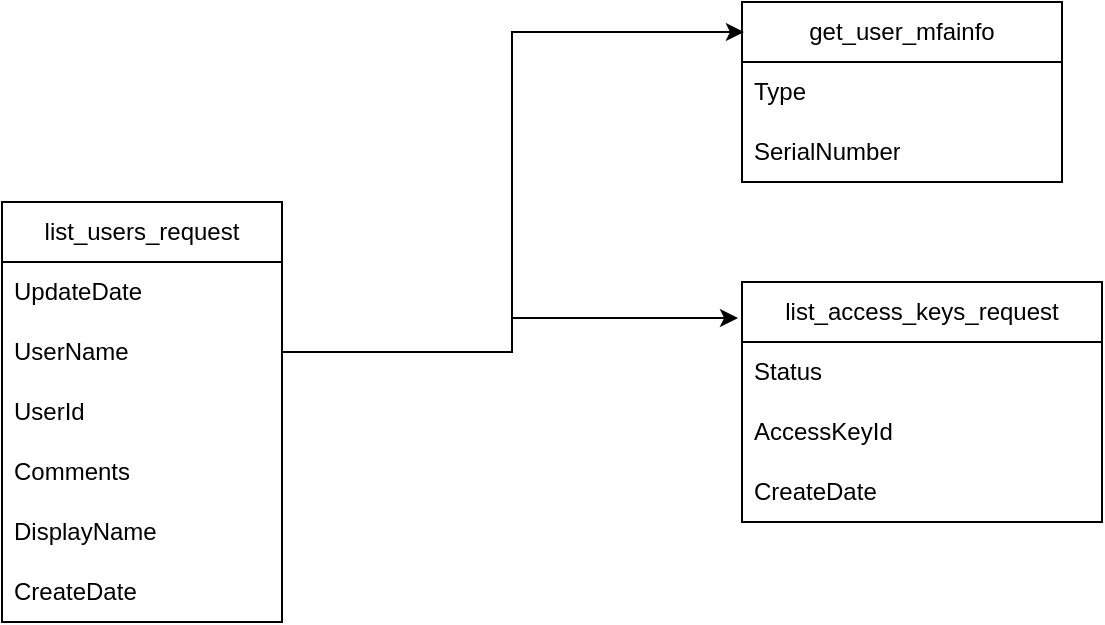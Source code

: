 <mxfile version="24.6.4" type="github">
  <diagram name="第 1 页" id="qgJlCf7dbx8LFe6jDjku">
    <mxGraphModel dx="1426" dy="793" grid="1" gridSize="10" guides="1" tooltips="1" connect="1" arrows="1" fold="1" page="1" pageScale="1" pageWidth="827" pageHeight="1169" math="0" shadow="0">
      <root>
        <mxCell id="0" />
        <mxCell id="1" parent="0" />
        <mxCell id="kxppfkElTFDK9CEzVDiU-2" value="list_users_request" style="swimlane;fontStyle=0;childLayout=stackLayout;horizontal=1;startSize=30;horizontalStack=0;resizeParent=1;resizeParentMax=0;resizeLast=0;collapsible=1;marginBottom=0;whiteSpace=wrap;html=1;" vertex="1" parent="1">
          <mxGeometry x="100" y="210" width="140" height="210" as="geometry" />
        </mxCell>
        <mxCell id="kxppfkElTFDK9CEzVDiU-3" value="UpdateDate" style="text;strokeColor=none;fillColor=none;align=left;verticalAlign=middle;spacingLeft=4;spacingRight=4;overflow=hidden;points=[[0,0.5],[1,0.5]];portConstraint=eastwest;rotatable=0;whiteSpace=wrap;html=1;" vertex="1" parent="kxppfkElTFDK9CEzVDiU-2">
          <mxGeometry y="30" width="140" height="30" as="geometry" />
        </mxCell>
        <mxCell id="kxppfkElTFDK9CEzVDiU-4" value="UserName" style="text;strokeColor=none;fillColor=none;align=left;verticalAlign=middle;spacingLeft=4;spacingRight=4;overflow=hidden;points=[[0,0.5],[1,0.5]];portConstraint=eastwest;rotatable=0;whiteSpace=wrap;html=1;" vertex="1" parent="kxppfkElTFDK9CEzVDiU-2">
          <mxGeometry y="60" width="140" height="30" as="geometry" />
        </mxCell>
        <mxCell id="kxppfkElTFDK9CEzVDiU-5" value="UserId" style="text;strokeColor=none;fillColor=none;align=left;verticalAlign=middle;spacingLeft=4;spacingRight=4;overflow=hidden;points=[[0,0.5],[1,0.5]];portConstraint=eastwest;rotatable=0;whiteSpace=wrap;html=1;" vertex="1" parent="kxppfkElTFDK9CEzVDiU-2">
          <mxGeometry y="90" width="140" height="30" as="geometry" />
        </mxCell>
        <mxCell id="kxppfkElTFDK9CEzVDiU-6" value="Comments" style="text;strokeColor=none;fillColor=none;align=left;verticalAlign=middle;spacingLeft=4;spacingRight=4;overflow=hidden;points=[[0,0.5],[1,0.5]];portConstraint=eastwest;rotatable=0;whiteSpace=wrap;html=1;" vertex="1" parent="kxppfkElTFDK9CEzVDiU-2">
          <mxGeometry y="120" width="140" height="30" as="geometry" />
        </mxCell>
        <mxCell id="kxppfkElTFDK9CEzVDiU-7" value="DisplayName" style="text;strokeColor=none;fillColor=none;align=left;verticalAlign=middle;spacingLeft=4;spacingRight=4;overflow=hidden;points=[[0,0.5],[1,0.5]];portConstraint=eastwest;rotatable=0;whiteSpace=wrap;html=1;" vertex="1" parent="kxppfkElTFDK9CEzVDiU-2">
          <mxGeometry y="150" width="140" height="30" as="geometry" />
        </mxCell>
        <mxCell id="kxppfkElTFDK9CEzVDiU-8" value="CreateDate" style="text;strokeColor=none;fillColor=none;align=left;verticalAlign=middle;spacingLeft=4;spacingRight=4;overflow=hidden;points=[[0,0.5],[1,0.5]];portConstraint=eastwest;rotatable=0;whiteSpace=wrap;html=1;" vertex="1" parent="kxppfkElTFDK9CEzVDiU-2">
          <mxGeometry y="180" width="140" height="30" as="geometry" />
        </mxCell>
        <mxCell id="kxppfkElTFDK9CEzVDiU-9" value="get_user_mfainfo" style="swimlane;fontStyle=0;childLayout=stackLayout;horizontal=1;startSize=30;horizontalStack=0;resizeParent=1;resizeParentMax=0;resizeLast=0;collapsible=1;marginBottom=0;whiteSpace=wrap;html=1;" vertex="1" parent="1">
          <mxGeometry x="470" y="110" width="160" height="90" as="geometry" />
        </mxCell>
        <mxCell id="kxppfkElTFDK9CEzVDiU-10" value="Type" style="text;strokeColor=none;fillColor=none;align=left;verticalAlign=middle;spacingLeft=4;spacingRight=4;overflow=hidden;points=[[0,0.5],[1,0.5]];portConstraint=eastwest;rotatable=0;whiteSpace=wrap;html=1;" vertex="1" parent="kxppfkElTFDK9CEzVDiU-9">
          <mxGeometry y="30" width="160" height="30" as="geometry" />
        </mxCell>
        <mxCell id="kxppfkElTFDK9CEzVDiU-11" value="SerialNumber" style="text;strokeColor=none;fillColor=none;align=left;verticalAlign=middle;spacingLeft=4;spacingRight=4;overflow=hidden;points=[[0,0.5],[1,0.5]];portConstraint=eastwest;rotatable=0;whiteSpace=wrap;html=1;" vertex="1" parent="kxppfkElTFDK9CEzVDiU-9">
          <mxGeometry y="60" width="160" height="30" as="geometry" />
        </mxCell>
        <mxCell id="kxppfkElTFDK9CEzVDiU-15" value="list_access_keys_request" style="swimlane;fontStyle=0;childLayout=stackLayout;horizontal=1;startSize=30;horizontalStack=0;resizeParent=1;resizeParentMax=0;resizeLast=0;collapsible=1;marginBottom=0;whiteSpace=wrap;html=1;" vertex="1" parent="1">
          <mxGeometry x="470" y="250" width="180" height="120" as="geometry" />
        </mxCell>
        <mxCell id="kxppfkElTFDK9CEzVDiU-16" value="Status" style="text;strokeColor=none;fillColor=none;align=left;verticalAlign=middle;spacingLeft=4;spacingRight=4;overflow=hidden;points=[[0,0.5],[1,0.5]];portConstraint=eastwest;rotatable=0;whiteSpace=wrap;html=1;" vertex="1" parent="kxppfkElTFDK9CEzVDiU-15">
          <mxGeometry y="30" width="180" height="30" as="geometry" />
        </mxCell>
        <mxCell id="kxppfkElTFDK9CEzVDiU-17" value="AccessKeyId" style="text;strokeColor=none;fillColor=none;align=left;verticalAlign=middle;spacingLeft=4;spacingRight=4;overflow=hidden;points=[[0,0.5],[1,0.5]];portConstraint=eastwest;rotatable=0;whiteSpace=wrap;html=1;" vertex="1" parent="kxppfkElTFDK9CEzVDiU-15">
          <mxGeometry y="60" width="180" height="30" as="geometry" />
        </mxCell>
        <mxCell id="kxppfkElTFDK9CEzVDiU-18" value="CreateDate" style="text;strokeColor=none;fillColor=none;align=left;verticalAlign=middle;spacingLeft=4;spacingRight=4;overflow=hidden;points=[[0,0.5],[1,0.5]];portConstraint=eastwest;rotatable=0;whiteSpace=wrap;html=1;" vertex="1" parent="kxppfkElTFDK9CEzVDiU-15">
          <mxGeometry y="90" width="180" height="30" as="geometry" />
        </mxCell>
        <mxCell id="kxppfkElTFDK9CEzVDiU-19" style="edgeStyle=orthogonalEdgeStyle;rounded=0;orthogonalLoop=1;jettySize=auto;html=1;entryX=-0.011;entryY=0.15;entryDx=0;entryDy=0;entryPerimeter=0;" edge="1" parent="1" source="kxppfkElTFDK9CEzVDiU-4" target="kxppfkElTFDK9CEzVDiU-15">
          <mxGeometry relative="1" as="geometry" />
        </mxCell>
        <mxCell id="kxppfkElTFDK9CEzVDiU-20" style="edgeStyle=orthogonalEdgeStyle;rounded=0;orthogonalLoop=1;jettySize=auto;html=1;exitX=1;exitY=0.5;exitDx=0;exitDy=0;entryX=0.006;entryY=0.167;entryDx=0;entryDy=0;entryPerimeter=0;" edge="1" parent="1" source="kxppfkElTFDK9CEzVDiU-4" target="kxppfkElTFDK9CEzVDiU-9">
          <mxGeometry relative="1" as="geometry" />
        </mxCell>
      </root>
    </mxGraphModel>
  </diagram>
</mxfile>
